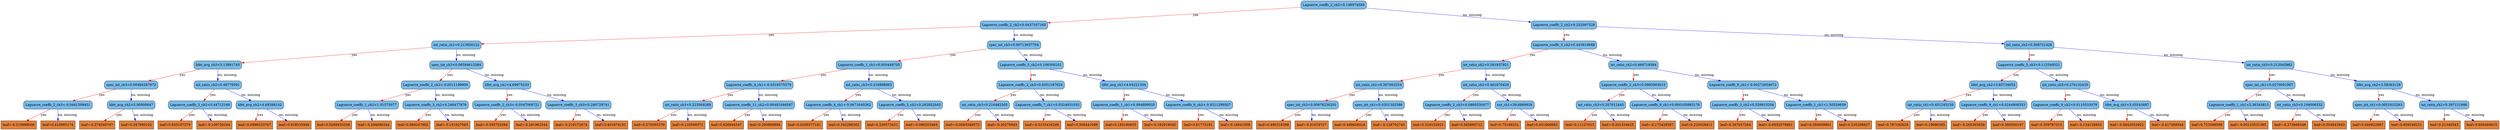 digraph {
	graph [bb="0,0,8662,567",
		rankdir=TB
	];
	node [label="\N"];
	0	[fillcolor="#78bceb",
		height=0.5,
		label="Laguerre_coeffs_2_ch2<0.148974583",
		pos="4745.1,549",
		shape=box,
		style="filled, rounded",
		width=3.1076];
	1	[fillcolor="#78bceb",
		height=0.5,
		label="Laguerre_coeffs_2_ch2<0.0437357165",
		pos="3326.1,460.5",
		shape=box,
		style="filled, rounded",
		width=3.2014];
	0 -> 1	[color="#FF0000",
		label=yes,
		lp="4172.1,504.75",
		pos="e,3441.7,468.55 4632.9,541.16 4372.2,525.27 3727.2,485.95 3452.9,469.23"];
	2	[fillcolor="#78bceb",
		height=0.5,
		label="Laguerre_coeffs_2_ch2<0.232097328",
		pos="5474.1,460.5",
		shape=box,
		style="filled, rounded",
		width=3.1076];
	0 -> 2	[color="#0000FF",
		label="no, missing",
		lp="5207,504.75",
		pos="e,5362,474.81 4857.4,534.67 4990.9,518.84 5212.9,492.5 5351,476.11"];
	3	[fillcolor="#78bceb",
		height=0.5,
		label="int_ratio_ch1<0.213926122",
		pos="1613.1,372",
		shape=box,
		style="filled, rounded",
		width=2.3264];
	1 -> 3	[color="#FF0000",
		label=yes,
		lp="2632.1,416.25",
		pos="e,1697.1,377.24 3210.4,453.66 2891.1,437.53 2002,392.64 1708.5,377.82"];
	4	[fillcolor="#78bceb",
		height=0.5,
		label="spec_int_ch3<0.00713637704",
		pos="3326.1,372",
		shape=box,
		style="filled, rounded",
		width=2.5035];
	1 -> 4	[color="#0000FF",
		label="no, missing",
		lp="3358,416.25",
		pos="e,3326.1,390.35 3326.1,442.41 3326.1,430.76 3326.1,415.05 3326.1,401.52"];
	5	[fillcolor="#78bceb",
		height=0.5,
		label="Laguerre_coeffs_3_ch2<0.443919688",
		pos="5474.1,372",
		shape=box,
		style="filled, rounded",
		width=3.1076];
	2 -> 5	[color="#FF0000",
		label=yes,
		lp="5483.1,416.25",
		pos="e,5474.1,390.35 5474.1,442.41 5474.1,430.76 5474.1,415.05 5474.1,401.52"];
	6	[fillcolor="#78bceb",
		height=0.5,
		label="int_ratio_ch2<0.368721426",
		pos="6973.1,372",
		shape=box,
		style="filled, rounded",
		width=2.3264];
	2 -> 6	[color="#0000FF",
		label="no, missing",
		lp="6390,416.25",
		pos="e,6889,377.86 5586.5,453.02 5870.4,436.63 6612.6,393.8 6877.5,378.52"];
	7	[fillcolor="#78bceb",
		height=0.5,
		label="lifet_avg_ch3<5.13891745",
		pos="796.12,283.5",
		shape=box,
		style="filled, rounded",
		width=2.2639];
	3 -> 7	[color="#FF0000",
		label=yes,
		lp="1287.1,327.75",
		pos="e,877.99,293.17 1529.2,362.11 1375.4,345.83 1049.6,311.33 889.24,294.36"];
	8	[fillcolor="#78bceb",
		height=0.5,
		label="spec_int_ch3<0.00594612584",
		pos="1613.1,283.5",
		shape=box,
		style="filled, rounded",
		width=2.5035];
	3 -> 8	[color="#0000FF",
		label="no, missing",
		lp="1645,327.75",
		pos="e,1613.1,301.85 1613.1,353.91 1613.1,342.26 1613.1,326.55 1613.1,313.02"];
	9	[fillcolor="#78bceb",
		height=0.5,
		label="Laguerre_coeffs_1_ch1<0.950449705",
		pos="3013.1,283.5",
		shape=box,
		style="filled, rounded",
		width=3.1076];
	4 -> 9	[color="#FF0000",
		label=yes,
		lp="3207.1,327.75",
		pos="e,3076.3,301.95 3263.2,353.6 3212.3,339.55 3140.6,319.74 3087.1,304.93"];
	10	[fillcolor="#78bceb",
		height=0.5,
		label="Laguerre_coeffs_5_ch2<0.106300101",
		pos="3525.1,283.5",
		shape=box,
		style="filled, rounded",
		width=3.1076];
	4 -> 10	[color="#0000FF",
		label="no, missing",
		lp="3476,327.75",
		pos="e,3485.1,301.91 3365.9,353.7 3397.3,340.08 3441.2,320.99 3474.9,306.32"];
	15	[fillcolor="#78bceb",
		height=0.5,
		label="spec_int_ch3<0.00484287972",
		pos="437.12,195",
		shape=box,
		style="filled, rounded",
		width=2.5035];
	7 -> 15	[color="#FF0000",
		label=yes,
		lp="658.12,239.25",
		pos="e,509.53,213.45 723.91,265.1 665.09,250.93 582,230.91 520.39,216.06"];
	16	[fillcolor="#78bceb",
		height=0.5,
		label="int_ratio_ch2<0.49779591",
		pos="796.12,195",
		shape=box,
		style="filled, rounded",
		width=2.2326];
	7 -> 16	[color="#0000FF",
		label="no, missing",
		lp="828,239.25",
		pos="e,796.12,213.35 796.12,265.41 796.12,253.76 796.12,238.05 796.12,224.52"];
	17	[fillcolor="#78bceb",
		height=0.5,
		label="Laguerre_coeffs_2_ch2<-0.0511199906",
		pos="1505.1,195",
		shape=box,
		style="filled, rounded",
		width=3.2639];
	8 -> 17	[color="#FF0000",
		label=yes,
		lp="1578.1,239.25",
		pos="e,1526.7,213.27 1591.5,265.2 1575.5,252.36 1553.4,234.66 1535.6,220.38"];
	18	[fillcolor="#78bceb",
		height=0.5,
		label="lifet_avg_ch1<4.69975233",
		pos="1752.1,195",
		shape=box,
		style="filled, rounded",
		width=2.2639];
	8 -> 18	[color="#0000FF",
		label="no, missing",
		lp="1727,239.25",
		pos="e,1724.4,213.27 1640.9,265.2 1662.1,252 1691.6,233.68 1714.8,219.21"];
	31	[fillcolor="#78bceb",
		height=0.5,
		label="Laguerre_coeffs_2_ch3<-0.0441599451",
		pos="196.12,106.5",
		shape=box,
		style="filled, rounded",
		width=3.2639];
	15 -> 31	[color="#FF0000",
		label=yes,
		lp="348.12,150.75",
		pos="e,244.53,124.87 388.64,176.6 350.16,162.79 296.2,143.42 255.19,128.7"];
	32	[fillcolor="#78bceb",
		height=0.5,
		label="lifet_avg_ch2<5.06909847",
		pos="437.12,106.5",
		shape=box,
		style="filled, rounded",
		width=2.2639];
	15 -> 32	[color="#0000FF",
		label="no, missing",
		lp="469,150.75",
		pos="e,437.12,124.85 437.12,176.91 437.12,165.26 437.12,149.55 437.12,136.02"];
	33	[fillcolor="#78bceb",
		height=0.5,
		label="Laguerre_coeffs_3_ch2<0.44712168",
		pos="703.12,106.5",
		shape=box,
		style="filled, rounded",
		width=3.0139];
	16 -> 33	[color="#FF0000",
		label=yes,
		lp="767.12,150.75",
		pos="e,721.78,124.85 777.75,176.91 764.08,164.2 745.22,146.66 729.88,132.39"];
	34	[fillcolor="#78bceb",
		height=0.5,
		label="lifet_avg_ch2<4.68398142",
		pos="911.12,106.5",
		shape=box,
		style="filled, rounded",
		width=2.2639];
	16 -> 34	[color="#0000FF",
		label="no, missing",
		lp="896,150.75",
		pos="e,888.17,124.77 819.12,176.7 836.28,163.8 859.94,146 878.97,131.68"];
	63	[fillcolor="#e48038",
		height=0.5,
		label="leaf=-0.310898006",
		pos="60.125,18",
		shape=box,
		style=filled,
		width=1.6701];
	31 -> 63	[color="#FF0000",
		label=yes,
		lp="150.12,62.25",
		pos="e,87.273,36.267 168.93,88.203 148.27,75.062 119.63,56.846 96.92,42.403"];
	64	[fillcolor="#e48038",
		height=0.5,
		label="leaf=0.410965174",
		pos="196.12,18",
		shape=box,
		style=filled,
		width=1.6076];
	31 -> 64	[color="#0000FF",
		label="no, missing",
		lp="228,62.25",
		pos="e,196.12,36.35 196.12,88.41 196.12,76.758 196.12,61.047 196.12,47.519"];
	65	[fillcolor="#e48038",
		height=0.5,
		label="leaf=-0.374549747",
		pos="332.12,18",
		shape=box,
		style=filled,
		width=1.6701];
	32 -> 65	[color="#FF0000",
		label=yes,
		lp="403.12,62.25",
		pos="e,353.08,36.267 416.13,88.203 400.53,75.356 379.05,57.661 361.72,43.38"];
	66	[fillcolor="#e48038",
		height=0.5,
		label="leaf=0.347995102",
		pos="468.12,18",
		shape=box,
		style=filled,
		width=1.6076];
	32 -> 66	[color="#0000FF",
		label="no, missing",
		lp="488,62.25",
		pos="e,461.91,36.35 443.25,88.41 447.47,76.64 453.17,60.729 458.05,47.11"];
	67	[fillcolor="#e48038",
		height=0.5,
		label="leaf=0.635107279",
		pos="602.12,18",
		shape=box,
		style=filled,
		width=1.6076];
	33 -> 67	[color="#FF0000",
		label=yes,
		lp="671.12,62.25",
		pos="e,622.38,36.35 683.17,88.41 668.19,75.581 647.47,57.831 630.72,43.493"];
	68	[fillcolor="#e48038",
		height=0.5,
		label="leaf=-0.106720164",
		pos="738.12,18",
		shape=box,
		style=filled,
		width=1.6701];
	33 -> 68	[color="#0000FF",
		label="no, missing",
		lp="756,62.25",
		pos="e,731.1,36.35 710.04,88.41 714.85,76.522 721.37,60.41 726.92,46.702"];
	69	[fillcolor="#e48038",
		height=0.5,
		label="leaf=0.0998333767",
		pos="877.12,18",
		shape=box,
		style=filled,
		width=1.7014];
	34 -> 69	[color="#FF0000",
		label=yes,
		lp="907.12,62.25",
		pos="e,883.94,36.35 904.41,88.41 899.73,76.522 893.4,60.41 888.01,46.702"];
	70	[fillcolor="#e48038",
		height=0.5,
		label="leaf=0.918535948",
		pos="1014.1,18",
		shape=box,
		style=filled,
		width=1.6076];
	34 -> 70	[color="#0000FF",
		label="no, missing",
		lp="1004,62.25",
		pos="e,993.47,36.35 931.47,88.41 946.75,75.581 967.89,57.831 984.96,43.493"];
	35	[fillcolor="#78bceb",
		height=0.5,
		label="Laguerre_coeffs_1_ch2<1.01575077",
		pos="1267.1,106.5",
		shape=box,
		style="filled, rounded",
		width=3.0139];
	17 -> 35	[color="#FF0000",
		label=yes,
		lp="1417.1,150.75",
		pos="e,1314.9,124.87 1457.2,176.6 1419.3,162.82 1366.2,143.5 1325.7,128.79"];
	36	[fillcolor="#78bceb",
		height=0.5,
		label="Laguerre_coeffs_3_ch2<0.248477876",
		pos="1505.1,106.5",
		shape=box,
		style="filled, rounded",
		width=3.1076];
	17 -> 36	[color="#0000FF",
		label="no, missing",
		lp="1537,150.75",
		pos="e,1505.1,124.85 1505.1,176.91 1505.1,165.26 1505.1,149.55 1505.1,136.02"];
	37	[fillcolor="#78bceb",
		height=0.5,
		label="Laguerre_coeffs_2_ch3<-0.0547069721",
		pos="1752.1,106.5",
		shape=box,
		style="filled, rounded",
		width=3.2639];
	18 -> 37	[color="#FF0000",
		label=yes,
		lp="1761.1,150.75",
		pos="e,1752.1,124.85 1752.1,176.91 1752.1,165.26 1752.1,149.55 1752.1,136.02"];
	38	[fillcolor="#78bceb",
		height=0.5,
		label="Laguerre_coeffs_3_ch3<0.280729741",
		pos="1999.1,106.5",
		shape=box,
		style="filled, rounded",
		width=3.1076];
	18 -> 38	[color="#0000FF",
		label="no, missing",
		lp="1930,150.75",
		pos="e,1949.5,124.87 1801.8,176.6 1841.3,162.76 1896.8,143.34 1938.9,128.61"];
	71	[fillcolor="#e48038",
		height=0.5,
		label="leaf=0.0289433338",
		pos="1151.1,18",
		shape=box,
		style=filled,
		width=1.7014];
	35 -> 71	[color="#FF0000",
		label=yes,
		lp="1229.1,62.25",
		pos="e,1174.3,36.267 1243.9,88.203 1226.5,75.238 1202.5,57.336 1183.3,42.988"];
	72	[fillcolor="#e48038",
		height=0.5,
		label="leaf=-0.294890344",
		pos="1290.1,18",
		shape=box,
		style=filled,
		width=1.6701];
	35 -> 72	[color="#0000FF",
		label="no, missing",
		lp="1313,62.25",
		pos="e,1285.5,36.35 1271.7,88.41 1274.8,76.64 1279,60.729 1282.7,47.11"];
	73	[fillcolor="#e48038",
		height=0.5,
		label="leaf=0.084247902",
		pos="1426.1,18",
		shape=box,
		style=filled,
		width=1.6076];
	36 -> 73	[color="#FF0000",
		label=yes,
		lp="1482.1,62.25",
		pos="e,1442,36.35 1489.5,88.41 1478.1,75.934 1462.5,58.805 1449.6,44.685"];
	74	[fillcolor="#e48038",
		height=0.5,
		label="leaf=-0.151027083",
		pos="1562.1,18",
		shape=box,
		style=filled,
		width=1.6701];
	36 -> 74	[color="#0000FF",
		label="no, missing",
		lp="1571,62.25",
		pos="e,1550.7,36.35 1516.4,88.41 1524.4,76.287 1535.3,59.77 1544.4,45.89"];
	75	[fillcolor="#e48038",
		height=0.5,
		label="leaf=-0.395753294",
		pos="1700.1,18",
		shape=box,
		style=filled,
		width=1.6701];
	37 -> 75	[color="#FF0000",
		label=yes,
		lp="1740.1,62.25",
		pos="e,1710.6,36.35 1741.9,88.41 1734.6,76.287 1724.6,59.77 1716.3,45.89"];
	76	[fillcolor="#e48038",
		height=0.5,
		label="leaf=-0.281962544",
		pos="1838.1,18",
		shape=box,
		style=filled,
		width=1.6701];
	37 -> 76	[color="#0000FF",
		label="no, missing",
		lp="1835,62.25",
		pos="e,1820.9,36.35 1769.1,88.41 1781.6,75.816 1798.9,58.481 1813,44.286"];
	77	[fillcolor="#e48038",
		height=0.5,
		label="leaf=-0.210172474",
		pos="1976.1,18",
		shape=box,
		style=filled,
		width=1.6701];
	38 -> 77	[color="#FF0000",
		label=yes,
		lp="1999.1,62.25",
		pos="e,1980.7,36.35 1994.6,88.41 1991.5,76.64 1987.2,60.729 1983.6,47.11"];
	78	[fillcolor="#e48038",
		height=0.5,
		label="leaf=0.401674151",
		pos="2112.1,18",
		shape=box,
		style=filled,
		width=1.6076];
	38 -> 78	[color="#0000FF",
		label="no, missing",
		lp="2098,62.25",
		pos="e,2089.6,36.267 2021.7,88.203 2038.6,75.297 2061.8,57.498 2080.5,43.183"];
	19	[fillcolor="#78bceb",
		height=0.5,
		label="Laguerre_coeffs_4_ch1<-0.0316575579",
		pos="2626.1,195",
		shape=box,
		style="filled, rounded",
		width=3.2639];
	9 -> 19	[color="#FF0000",
		label=yes,
		lp="2864.1,239.25",
		pos="e,2704.2,213.45 2935.3,265.1 2871.6,250.87 2781.6,230.74 2715.1,215.88"];
	20	[fillcolor="#78bceb",
		height=0.5,
		label="int_ratio_ch3<0.216898963",
		pos="3013.1,195",
		shape=box,
		style="filled, rounded",
		width=2.3264];
	9 -> 20	[color="#0000FF",
		label="no, missing",
		lp="3045,239.25",
		pos="e,3013.1,213.35 3013.1,265.41 3013.1,253.76 3013.1,238.05 3013.1,224.52"];
	21	[fillcolor="#78bceb",
		height=0.5,
		label="Laguerre_coeffs_2_ch3<0.0351187624",
		pos="3525.1,195",
		shape=box,
		style="filled, rounded",
		width=3.2014];
	10 -> 21	[color="#FF0000",
		label=yes,
		lp="3534.1,239.25",
		pos="e,3525.1,213.35 3525.1,265.41 3525.1,253.76 3525.1,238.05 3525.1,224.52"];
	22	[fillcolor="#78bceb",
		height=0.5,
		label="lifet_avg_ch1<4.64221334",
		pos="3894.1,195",
		shape=box,
		style="filled, rounded",
		width=2.2639];
	10 -> 22	[color="#0000FF",
		label="no, missing",
		lp="3775,239.25",
		pos="e,3819.7,213.45 3599.4,265.1 3659.8,250.93 3745.2,230.91 3808.5,216.06"];
	39	[fillcolor="#78bceb",
		height=0.5,
		label="int_ratio_ch3<0.223569289",
		pos="2380.1,106.5",
		shape=box,
		style="filled, rounded",
		width=2.3264];
	19 -> 39	[color="#FF0000",
		label=yes,
		lp="2535.1,150.75",
		pos="e,2429.5,124.87 2576.6,176.6 2537.3,162.76 2482,143.34 2440.1,128.61"];
	40	[fillcolor="#78bceb",
		height=0.5,
		label="Laguerre_coeffs_11_ch2<0.00481046597",
		pos="2626.1,106.5",
		shape=box,
		style="filled, rounded",
		width=3.3889];
	19 -> 40	[color="#0000FF",
		label="no, missing",
		lp="2658,150.75",
		pos="e,2626.1,124.85 2626.1,176.91 2626.1,165.26 2626.1,149.55 2626.1,136.02"];
	41	[fillcolor="#78bceb",
		height=0.5,
		label="Laguerre_coeffs_4_ch1<-0.0671640262",
		pos="2914.1,106.5",
		shape=box,
		style="filled, rounded",
		width=3.2639];
	20 -> 41	[color="#FF0000",
		label=yes,
		lp="2982.1,150.75",
		pos="e,2934,124.85 2993.6,176.91 2979,164.2 2958.9,146.66 2942.6,132.39"];
	42	[fillcolor="#78bceb",
		height=0.5,
		label="Laguerre_coeffs_3_ch2<0.262852043",
		pos="3161.1,106.5",
		shape=box,
		style="filled, rounded",
		width=3.1076];
	20 -> 42	[color="#0000FF",
		label="no, missing",
		lp="3133,150.75",
		pos="e,3131.3,124.91 3042.7,176.7 3065.3,163.49 3096.7,145.14 3121.5,130.66"];
	79	[fillcolor="#e48038",
		height=0.5,
		label="leaf=0.575595379",
		pos="2246.1,18",
		shape=box,
		style=filled,
		width=1.6076];
	39 -> 79	[color="#FF0000",
		label=yes,
		lp="2335.1,62.25",
		pos="e,2272.9,36.267 2353.3,88.203 2333,75.062 2304.8,56.846 2282.4,42.403"];
	80	[fillcolor="#e48038",
		height=0.5,
		label="leaf=0.120569371",
		pos="2380.1,18",
		shape=box,
		style=filled,
		width=1.6076];
	39 -> 80	[color="#0000FF",
		label="no, missing",
		lp="2412,62.25",
		pos="e,2380.1,36.35 2380.1,88.41 2380.1,76.758 2380.1,61.047 2380.1,47.519"];
	81	[fillcolor="#e48038",
		height=0.5,
		label="leaf=0.626844347",
		pos="2514.1,18",
		shape=box,
		style=filled,
		width=1.6076];
	40 -> 81	[color="#FF0000",
		label=yes,
		lp="2590.1,62.25",
		pos="e,2536.5,36.267 2603.7,88.203 2587,75.297 2564,57.498 2545.4,43.183"];
	82	[fillcolor="#e48038",
		height=0.5,
		label="leaf=0.293899894",
		pos="2648.1,18",
		shape=box,
		style=filled,
		width=1.6076];
	40 -> 82	[color="#0000FF",
		label="no, missing",
		lp="2671,62.25",
		pos="e,2643.7,36.35 2630.5,88.41 2633.5,76.64 2637.5,60.729 2641,47.11"];
	83	[fillcolor="#e48038",
		height=0.5,
		label="leaf=0.0200377181",
		pos="2785.1,18",
		shape=box,
		style=filled,
		width=1.7014];
	41 -> 83	[color="#FF0000",
		label=yes,
		lp="2871.1,62.25",
		pos="e,2810.9,36.267 2888.3,88.203 2868.8,75.12 2841.8,57.01 2820.3,42.597"];
	84	[fillcolor="#e48038",
		height=0.5,
		label="leaf=0.342296302",
		pos="2922.1,18",
		shape=box,
		style=filled,
		width=1.6076];
	41 -> 84	[color="#0000FF",
		label="no, missing",
		lp="2951,62.25",
		pos="e,2920.5,36.35 2915.7,88.41 2916.8,76.758 2918.2,61.047 2919.5,47.519"];
	85	[fillcolor="#e48038",
		height=0.5,
		label="leaf=0.230573431",
		pos="3056.1,18",
		shape=box,
		style=filled,
		width=1.6076];
	42 -> 85	[color="#FF0000",
		label=yes,
		lp="3127.1,62.25",
		pos="e,3077.1,36.267 3140.1,88.203 3124.5,75.356 3103.1,57.661 3085.7,43.38"];
	86	[fillcolor="#e48038",
		height=0.5,
		label="leaf=-0.090203464",
		pos="3192.1,18",
		shape=box,
		style=filled,
		width=1.6701];
	42 -> 86	[color="#0000FF",
		label="no, missing",
		lp="3212,62.25",
		pos="e,3185.9,36.35 3167.2,88.41 3171.5,76.64 3177.2,60.729 3182.1,47.11"];
	43	[fillcolor="#78bceb",
		height=0.5,
		label="int_ratio_ch3<0.216482505",
		pos="3412.1,106.5",
		shape=box,
		style="filled, rounded",
		width=2.3264];
	21 -> 43	[color="#FF0000",
		label=yes,
		lp="3488.1,150.75",
		pos="e,3434.7,124.77 3502.5,176.7 3485.7,163.8 3462.4,146 3443.7,131.68"];
	44	[fillcolor="#78bceb",
		height=0.5,
		label="Laguerre_coeffs_7_ch1<0.0324931033",
		pos="3629.1,106.5",
		shape=box,
		style="filled, rounded",
		width=3.2014];
	21 -> 44	[color="#0000FF",
		label="no, missing",
		lp="3619,150.75",
		pos="e,3608.3,124.85 3545.7,176.91 3561.1,164.08 3582.4,146.33 3599.7,131.99"];
	45	[fillcolor="#78bceb",
		height=0.5,
		label="Laguerre_coeffs_1_ch1<0.994899035",
		pos="3894.1,106.5",
		shape=box,
		style="filled, rounded",
		width=3.1076];
	22 -> 45	[color="#FF0000",
		label=yes,
		lp="3903.1,150.75",
		pos="e,3894.1,124.85 3894.1,176.91 3894.1,165.26 3894.1,149.55 3894.1,136.02"];
	46	[fillcolor="#78bceb",
		height=0.5,
		label="Laguerre_coeffs_6_ch2<-0.0311299507",
		pos="4152.1,106.5",
		shape=box,
		style="filled, rounded",
		width=3.2639];
	22 -> 46	[color="#0000FF",
		label="no, missing",
		lp="4079,150.75",
		pos="e,4100.3,124.87 3946,176.6 3987.4,162.73 4045.5,143.25 4089.5,128.51"];
	87	[fillcolor="#e48038",
		height=0.5,
		label="leaf=-0.0693348572",
		pos="3334.1,18",
		shape=box,
		style=filled,
		width=1.7639];
	43 -> 87	[color="#FF0000",
		label=yes,
		lp="3389.1,62.25",
		pos="e,3349.8,36.35 3396.7,88.41 3385.5,75.934 3370,58.805 3357.3,44.685"];
	88	[fillcolor="#e48038",
		height=0.5,
		label="leaf=-0.30270943",
		pos="3472.1,18",
		shape=box,
		style=filled,
		width=1.5764];
	43 -> 88	[color="#0000FF",
		label="no, missing",
		lp="3480,62.25",
		pos="e,3460.1,36.35 3424,88.41 3432.5,76.169 3444.1,59.449 3453.8,45.487"];
	89	[fillcolor="#e48038",
		height=0.5,
		label="leaf=-0.0153416246",
		pos="3610.1,18",
		shape=box,
		style=filled,
		width=1.7639];
	44 -> 89	[color="#FF0000",
		label=yes,
		lp="3631.1,62.25",
		pos="e,3613.9,36.35 3625.4,88.41 3622.8,76.758 3619.4,61.047 3616.4,47.519"];
	90	[fillcolor="#e48038",
		height=0.5,
		label="leaf=0.306441098",
		pos="3749.1,18",
		shape=box,
		style=filled,
		width=1.6076];
	44 -> 90	[color="#0000FF",
		label="no, missing",
		lp="3732,62.25",
		pos="e,3725.2,36.267 3653.1,88.203 3671.1,75.238 3695.9,57.336 3715.8,42.988"];
	91	[fillcolor="#e48038",
		height=0.5,
		label="leaf=0.195180655",
		pos="3883.1,18",
		shape=box,
		style=filled,
		width=1.6076];
	45 -> 91	[color="#FF0000",
		label=yes,
		lp="3899.1,62.25",
		pos="e,3885.3,36.35 3892,88.41 3890.5,76.758 3888.5,61.047 3886.8,47.519"];
	92	[fillcolor="#e48038",
		height=0.5,
		label="leaf=-0.182916045",
		pos="4019.1,18",
		shape=box,
		style=filled,
		width=1.6701];
	45 -> 92	[color="#0000FF",
		label="no, missing",
		lp="4000,62.25",
		pos="e,3994.2,36.267 3919.1,88.203 3937.9,75.179 3964,57.173 3984.7,42.792"];
	93	[fillcolor="#e48038",
		height=0.5,
		label="leaf=0.61773181",
		pos="4152.1,18",
		shape=box,
		style=filled,
		width=1.5139];
	46 -> 93	[color="#FF0000",
		label=yes,
		lp="4161.1,62.25",
		pos="e,4152.1,36.35 4152.1,88.41 4152.1,76.758 4152.1,61.047 4152.1,47.519"];
	94	[fillcolor="#e48038",
		height=0.5,
		label="leaf=-0.16641058",
		pos="4281.1,18",
		shape=box,
		style=filled,
		width=1.5764];
	46 -> 94	[color="#0000FF",
		label="no, missing",
		lp="4261,62.25",
		pos="e,4255.4,36.267 4177.9,88.203 4197.4,75.12 4224.4,57.01 4245.9,42.597"];
	11	[fillcolor="#78bceb",
		height=0.5,
		label="int_ratio_ch2<0.381937921",
		pos="5151.1,283.5",
		shape=box,
		style="filled, rounded",
		width=2.3264];
	5 -> 11	[color="#FF0000",
		label=yes,
		lp="5351.1,327.75",
		pos="e,5216.3,301.95 5409.1,353.6 5356.6,339.52 5282.4,319.66 5227.1,304.84"];
	12	[fillcolor="#78bceb",
		height=0.5,
		label="int_ratio_ch2<0.466718584",
		pos="5782.1,283.5",
		shape=box,
		style="filled, rounded",
		width=2.3264];
	5 -> 12	[color="#0000FF",
		label="no, missing",
		lp="5688,327.75",
		pos="e,5720,301.95 5536.1,353.6 5586,339.57 5656.4,319.82 5709,305.03"];
	13	[fillcolor="#78bceb",
		height=0.5,
		label="Laguerre_coeffs_5_ch3<0.112549521",
		pos="6973.1,283.5",
		shape=box,
		style="filled, rounded",
		width=3.1076];
	6 -> 13	[color="#FF0000",
		label=yes,
		lp="6982.1,327.75",
		pos="e,6973.1,301.85 6973.1,353.91 6973.1,342.26 6973.1,326.55 6973.1,313.02"];
	14	[fillcolor="#78bceb",
		height=0.5,
		label="int_ratio_ch3<0.212045982",
		pos="7816.1,283.5",
		shape=box,
		style="filled, rounded",
		width=2.3264];
	6 -> 14	[color="#0000FF",
		label="no, missing",
		lp="7503,327.75",
		pos="e,7731.9,293.14 7057,362.39 7214.8,346.2 7554.6,311.33 7720.8,294.29"];
	23	[fillcolor="#78bceb",
		height=0.5,
		label="int_ratio_ch1<0.367063254",
		pos="4779.1,195",
		shape=box,
		style="filled, rounded",
		width=2.3264];
	11 -> 23	[color="#FF0000",
		label=yes,
		lp="5008.1,239.25",
		pos="e,4854.2,213.45 5076.3,265.1 5015.2,250.9 4928.9,230.82 4865,215.97"];
	24	[fillcolor="#78bceb",
		height=0.5,
		label="int_ratio_ch2<0.461670429",
		pos="5151.1,195",
		shape=box,
		style="filled, rounded",
		width=2.3264];
	11 -> 24	[color="#0000FF",
		label="no, missing",
		lp="5183,239.25",
		pos="e,5151.1,213.35 5151.1,265.41 5151.1,253.76 5151.1,238.05 5151.1,224.52"];
	25	[fillcolor="#78bceb",
		height=0.5,
		label="Laguerre_coeffs_2_ch3<0.0995903015",
		pos="5782.1,195",
		shape=box,
		style="filled, rounded",
		width=3.2014];
	12 -> 25	[color="#FF0000",
		label=yes,
		lp="5791.1,239.25",
		pos="e,5782.1,213.35 5782.1,265.41 5782.1,253.76 5782.1,238.05 5782.1,224.52"];
	26	[fillcolor="#78bceb",
		height=0.5,
		label="Laguerre_coeffs_8_ch1<-0.00272654672",
		pos="6050.1,195",
		shape=box,
		style="filled, rounded",
		width=3.3576];
	12 -> 26	[color="#0000FF",
		label="no, missing",
		lp="5973,239.25",
		pos="e,5996.3,213.37 5836,265.1 5879.2,251.17 5939.9,231.59 5985.6,216.82"];
	47	[fillcolor="#78bceb",
		height=0.5,
		label="spec_int_ch3<0.00676230201",
		pos="4547.1,106.5",
		shape=box,
		style="filled, rounded",
		width=2.5035];
	23 -> 47	[color="#FF0000",
		label=yes,
		lp="4693.1,150.75",
		pos="e,4593.7,124.87 4732.5,176.6 4695.6,162.85 4643.9,143.58 4604.5,128.89"];
	48	[fillcolor="#78bceb",
		height=0.5,
		label="spec_int_ch1<0.0351302586",
		pos="4779.1,106.5",
		shape=box,
		style="filled, rounded",
		width=2.4097];
	23 -> 48	[color="#0000FF",
		label="no, missing",
		lp="4811,150.75",
		pos="e,4779.1,124.85 4779.1,176.91 4779.1,165.26 4779.1,149.55 4779.1,136.02"];
	49	[fillcolor="#78bceb",
		height=0.5,
		label="Laguerre_coeffs_2_ch3<0.0880530477",
		pos="5052.1,106.5",
		shape=box,
		style="filled, rounded",
		width=3.2014];
	24 -> 49	[color="#FF0000",
		label=yes,
		lp="5120.1,150.75",
		pos="e,5072,124.85 5131.6,176.91 5117,164.2 5096.9,146.66 5080.6,132.39"];
	50	[fillcolor="#78bceb",
		height=0.5,
		label="snr_ch1<39.6869926",
		pos="5251.1,106.5",
		shape=box,
		style="filled, rounded",
		width=1.8264];
	24 -> 50	[color="#0000FF",
		label="no, missing",
		lp="5242,150.75",
		pos="e,5231.1,124.85 5170.9,176.91 5185.7,164.08 5206.2,146.33 5222.8,131.99"];
	95	[fillcolor="#e48038",
		height=0.5,
		label="leaf=0.490318388",
		pos="4414.1,18",
		shape=box,
		style=filled,
		width=1.6076];
	47 -> 95	[color="#FF0000",
		label=yes,
		lp="4502.1,62.25",
		pos="e,4440.7,36.267 4520.5,88.203 4500.3,75.062 4472.3,56.846 4450.1,42.403"];
	96	[fillcolor="#e48038",
		height=0.5,
		label="leaf=-0.41619727",
		pos="4547.1,18",
		shape=box,
		style=filled,
		width=1.5764];
	47 -> 96	[color="#0000FF",
		label="no, missing",
		lp="4579,62.25",
		pos="e,4547.1,36.35 4547.1,88.41 4547.1,76.758 4547.1,61.047 4547.1,47.519"];
	97	[fillcolor="#e48038",
		height=0.5,
		label="leaf=0.489629418",
		pos="4680.1,18",
		shape=box,
		style=filled,
		width=1.6076];
	48 -> 97	[color="#FF0000",
		label=yes,
		lp="4748.1,62.25",
		pos="e,4700,36.35 4759.6,88.41 4745,75.698 4724.9,58.157 4708.6,43.889"];
	98	[fillcolor="#e48038",
		height=0.5,
		label="leaf=-0.128702745",
		pos="4816.1,18",
		shape=box,
		style=filled,
		width=1.6701];
	48 -> 98	[color="#0000FF",
		label="no, missing",
		lp="4833,62.25",
		pos="e,4808.7,36.35 4786.4,88.41 4791.5,76.522 4798.4,60.41 4804.3,46.702"];
	99	[fillcolor="#e48038",
		height=0.5,
		label="leaf=0.319152921",
		pos="4952.1,18",
		shape=box,
		style=filled,
		width=1.6076];
	49 -> 99	[color="#FF0000",
		label=yes,
		lp="5020.1,62.25",
		pos="e,4972.2,36.35 5032.4,88.41 5017.5,75.581 4997,57.831 4980.4,43.493"];
	100	[fillcolor="#e48038",
		height=0.5,
		label="leaf=0.565965712",
		pos="5086.1,18",
		shape=box,
		style=filled,
		width=1.6076];
	49 -> 100	[color="#0000FF",
		label="no, missing",
		lp="5105,62.25",
		pos="e,5079.3,36.35 5058.8,88.41 5063.5,76.522 5069.8,60.41 5075.2,46.702"];
	101	[fillcolor="#e48038",
		height=0.5,
		label="leaf=0.75198251",
		pos="5216.1,18",
		shape=box,
		style=filled,
		width=1.5139];
	50 -> 101	[color="#FF0000",
		label=yes,
		lp="5246.1,62.25",
		pos="e,5223.1,36.35 5244.2,88.41 5239.4,76.522 5232.9,60.41 5227.3,46.702"];
	102	[fillcolor="#e48038",
		height=0.5,
		label="leaf=0.451666683",
		pos="5346.1,18",
		shape=box,
		style=filled,
		width=1.6076];
	50 -> 102	[color="#0000FF",
		label="no, missing",
		lp="5340,62.25",
		pos="e,5327.1,36.35 5269.9,88.41 5283.9,75.698 5303.1,58.157 5318.8,43.889"];
	51	[fillcolor="#78bceb",
		height=0.5,
		label="int_ratio_ch3<0.207012445",
		pos="5574.1,106.5",
		shape=box,
		style="filled, rounded",
		width=2.3264];
	25 -> 51	[color="#FF0000",
		label=yes,
		lp="5706.1,150.75",
		pos="e,5616,124.91 5740.5,176.7 5707.8,163.08 5661.9,143.99 5626.6,129.32"];
	52	[fillcolor="#78bceb",
		height=0.5,
		label="Laguerre_coeffs_9_ch1<0.000105865176",
		pos="5798.1,106.5",
		shape=box,
		style="filled, rounded",
		width=3.3889];
	25 -> 52	[color="#0000FF",
		label="no, missing",
		lp="5824,150.75",
		pos="e,5794.9,124.85 5785.3,176.91 5787.4,165.26 5790.3,149.55 5792.8,136.02"];
	53	[fillcolor="#78bceb",
		height=0.5,
		label="Laguerre_coeffs_3_ch2<0.539915204",
		pos="6050.1,106.5",
		shape=box,
		style="filled, rounded",
		width=3.1076];
	26 -> 53	[color="#FF0000",
		label=yes,
		lp="6059.1,150.75",
		pos="e,6050.1,124.85 6050.1,176.91 6050.1,165.26 6050.1,149.55 6050.1,136.02"];
	54	[fillcolor="#78bceb",
		height=0.5,
		label="Laguerre_coeffs_1_ch1<1.50529659",
		pos="6295.1,106.5",
		shape=box,
		style="filled, rounded",
		width=3.0139];
	26 -> 54	[color="#0000FF",
		label="no, missing",
		lp="6227,150.75",
		pos="e,6245.9,124.87 6099.4,176.6 6138.5,162.79 6193.4,143.42 6235.1,128.7"];
	103	[fillcolor="#e48038",
		height=0.5,
		label="leaf=0.11127013",
		pos="5476.1,18",
		shape=box,
		style=filled,
		width=1.5139];
	51 -> 103	[color="#FF0000",
		label=yes,
		lp="5543.1,62.25",
		pos="e,5495.8,36.35 5554.8,88.41 5540.4,75.698 5520.5,58.157 5504.3,43.889"];
	104	[fillcolor="#e48038",
		height=0.5,
		label="leaf=-0.201334625",
		pos="5609.1,18",
		shape=box,
		style=filled,
		width=1.6701];
	51 -> 104	[color="#0000FF",
		label="no, missing",
		lp="5627,62.25",
		pos="e,5602.1,36.35 5581,88.41 5585.9,76.522 5592.4,60.41 5597.9,46.702"];
	105	[fillcolor="#e48038",
		height=0.5,
		label="leaf=-0.175429597",
		pos="5747.1,18",
		shape=box,
		style=filled,
		width=1.6701];
	52 -> 105	[color="#FF0000",
		label=yes,
		lp="5787.1,62.25",
		pos="e,5757.4,36.35 5788,88.41 5780.9,76.287 5771.2,59.77 5763,45.89"];
	106	[fillcolor="#e48038",
		height=0.5,
		label="leaf=0.225028411",
		pos="5883.1,18",
		shape=box,
		style=filled,
		width=1.6076];
	52 -> 106	[color="#0000FF",
		label="no, missing",
		lp="5881,62.25",
		pos="e,5866.1,36.35 5814.9,88.41 5827.3,75.816 5844.3,58.481 5858.3,44.286"];
	107	[fillcolor="#e48038",
		height=0.5,
		label="leaf=0.367057264",
		pos="6017.1,18",
		shape=box,
		style=filled,
		width=1.6076];
	53 -> 107	[color="#FF0000",
		label=yes,
		lp="6046.1,62.25",
		pos="e,6023.7,36.35 6043.6,88.41 6039.1,76.522 6032.9,60.41 6027.7,46.702"];
	108	[fillcolor="#e48038",
		height=0.5,
		label="leaf=-0.0832579881",
		pos="6156.1,18",
		shape=box,
		style=filled,
		width=1.7639];
	53 -> 108	[color="#0000FF",
		label="no, missing",
		lp="6145,62.25",
		pos="e,6135,36.267 6071.3,88.203 6087.1,75.356 6108.7,57.661 6126.2,43.38"];
	109	[fillcolor="#e48038",
		height=0.5,
		label="leaf=0.580699801",
		pos="6295.1,18",
		shape=box,
		style=filled,
		width=1.6076];
	54 -> 109	[color="#FF0000",
		label=yes,
		lp="6304.1,62.25",
		pos="e,6295.1,36.35 6295.1,88.41 6295.1,76.758 6295.1,61.047 6295.1,47.519"];
	110	[fillcolor="#e48038",
		height=0.5,
		label="leaf=0.235298827",
		pos="6429.1,18",
		shape=box,
		style=filled,
		width=1.6076];
	54 -> 110	[color="#0000FF",
		label="no, missing",
		lp="6407,62.25",
		pos="e,6402.4,36.267 6321.9,88.203 6342.3,75.062 6370.5,56.846 6392.9,42.403"];
	27	[fillcolor="#78bceb",
		height=0.5,
		label="lifet_avg_ch2<3.85734653",
		pos="6910.1,195",
		shape=box,
		style="filled, rounded",
		width=2.2639];
	13 -> 27	[color="#FF0000",
		label=yes,
		lp="6957.1,239.25",
		pos="e,6922.8,213.35 6960.7,265.41 6951.8,253.17 6939.6,236.45 6929.4,222.49"];
	28	[fillcolor="#78bceb",
		height=0.5,
		label="int_ratio_ch3<0.276132435",
		pos="7159.1,195",
		shape=box,
		style="filled, rounded",
		width=2.3264];
	13 -> 28	[color="#0000FF",
		label="no, missing",
		lp="7115,239.25",
		pos="e,7121.7,213.41 7010.3,265.2 7039.4,251.69 7079.9,232.82 7111.4,218.2"];
	29	[fillcolor="#78bceb",
		height=0.5,
		label="spec_int_ch1<0.0270001907",
		pos="7816.1,195",
		shape=box,
		style="filled, rounded",
		width=2.4097];
	14 -> 29	[color="#FF0000",
		label=yes,
		lp="7825.1,239.25",
		pos="e,7816.1,213.35 7816.1,265.41 7816.1,253.76 7816.1,238.05 7816.1,224.52"];
	30	[fillcolor="#78bceb",
		height=0.5,
		label="lifet_avg_ch2<3.58363128",
		pos="8247.1,195",
		shape=box,
		style="filled, rounded",
		width=2.2639];
	14 -> 30	[color="#0000FF",
		label="no, missing",
		lp="8103,239.25",
		pos="e,8165.4,212.4 7900.2,265.62 7973.3,250.95 8079,229.74 8154.5,214.59"];
	55	[fillcolor="#78bceb",
		height=0.5,
		label="int_ratio_ch1<0.451245159",
		pos="6693.1,106.5",
		shape=box,
		style="filled, rounded",
		width=2.3264];
	27 -> 55	[color="#FF0000",
		label=yes,
		lp="6830.1,150.75",
		pos="e,6736.7,124.87 6866.5,176.6 6832.1,162.9 6784.1,143.75 6747.3,129.08"];
	56	[fillcolor="#78bceb",
		height=0.5,
		label="Laguerre_coeffs_9_ch1<0.0244806353",
		pos="6910.1,106.5",
		shape=box,
		style="filled, rounded",
		width=3.2014];
	27 -> 56	[color="#0000FF",
		label="no, missing",
		lp="6942,150.75",
		pos="e,6910.1,124.85 6910.1,176.91 6910.1,165.26 6910.1,149.55 6910.1,136.02"];
	57	[fillcolor="#78bceb",
		height=0.5,
		label="Laguerre_coeffs_9_ch2<0.0110533079",
		pos="7159.1,106.5",
		shape=box,
		style="filled, rounded",
		width=3.2014];
	28 -> 57	[color="#FF0000",
		label=yes,
		lp="7168.1,150.75",
		pos="e,7159.1,124.85 7159.1,176.91 7159.1,165.26 7159.1,149.55 7159.1,136.02"];
	58	[fillcolor="#78bceb",
		height=0.5,
		label="lifet_avg_ch1<3.03543687",
		pos="7374.1,106.5",
		shape=box,
		style="filled, rounded",
		width=2.2639];
	28 -> 58	[color="#0000FF",
		label="no, missing",
		lp="7318,150.75",
		pos="e,7330.9,124.87 7202.4,176.6 7236.4,162.9 7284,143.75 7320.5,129.08"];
	111	[fillcolor="#e48038",
		height=0.5,
		label="leaf=0.787182629",
		pos="6563.1,18",
		shape=box,
		style=filled,
		width=1.6076];
	55 -> 111	[color="#FF0000",
		label=yes,
		lp="6649.1,62.25",
		pos="e,6589.1,36.267 6667.1,88.203 6647.5,75.12 6620.2,57.01 6598.6,42.597"];
	112	[fillcolor="#e48038",
		height=0.5,
		label="leaf=0.19690305",
		pos="6693.1,18",
		shape=box,
		style=filled,
		width=1.5139];
	55 -> 112	[color="#0000FF",
		label="no, missing",
		lp="6725,62.25",
		pos="e,6693.1,36.35 6693.1,88.41 6693.1,76.758 6693.1,61.047 6693.1,47.519"];
	113	[fillcolor="#e48038",
		height=0.5,
		label="leaf=-0.265365839",
		pos="6826.1,18",
		shape=box,
		style=filled,
		width=1.6701];
	56 -> 113	[color="#FF0000",
		label=yes,
		lp="6885.1,62.25",
		pos="e,6843,36.35 6893.5,88.41 6881.3,75.816 6864.5,58.481 6850.7,44.286"];
	114	[fillcolor="#e48038",
		height=0.5,
		label="leaf=0.380500197",
		pos="6962.1,18",
		shape=box,
		style=filled,
		width=1.6076];
	56 -> 114	[color="#0000FF",
		label="no, missing",
		lp="6973,62.25",
		pos="e,6951.7,36.35 6920.4,88.41 6927.7,76.287 6937.6,59.77 6946,45.89"];
	115	[fillcolor="#e48038",
		height=0.5,
		label="leaf=0.359787315",
		pos="7096.1,18",
		shape=box,
		style=filled,
		width=1.6076];
	57 -> 115	[color="#FF0000",
		label=yes,
		lp="7143.1,62.25",
		pos="e,7108.8,36.35 7146.7,88.41 7137.8,76.169 7125.6,59.449 7115.4,45.487"];
	116	[fillcolor="#e48038",
		height=0.5,
		label="leaf=-0.124126852",
		pos="7232.1,18",
		shape=box,
		style=filled,
		width=1.6701];
	57 -> 116	[color="#0000FF",
		label="no, missing",
		lp="7235,62.25",
		pos="e,7217.5,36.35 7173.5,88.41 7184,76.051 7198.3,59.127 7210.1,45.085"];
	117	[fillcolor="#e48038",
		height=0.5,
		label="leaf=-0.0842052922",
		pos="7374.1,18",
		shape=box,
		style=filled,
		width=1.7639];
	58 -> 117	[color="#FF0000",
		label=yes,
		lp="7383.1,62.25",
		pos="e,7374.1,36.35 7374.1,88.41 7374.1,76.758 7374.1,61.047 7374.1,47.519"];
	118	[fillcolor="#e48038",
		height=0.5,
		label="leaf=-0.417268544",
		pos="7516.1,18",
		shape=box,
		style=filled,
		width=1.6701];
	58 -> 118	[color="#0000FF",
		label="no, missing",
		lp="7490,62.25",
		pos="e,7487.8,36.267 7402.5,88.203 7424.2,75.003 7454.3,56.683 7478,42.209"];
	59	[fillcolor="#78bceb",
		height=0.5,
		label="Laguerre_coeffs_1_ch1<2.36343813",
		pos="7763.1,106.5",
		shape=box,
		style="filled, rounded",
		width=3.0139];
	29 -> 59	[color="#FF0000",
		label=yes,
		lp="7804.1,150.75",
		pos="e,7773.8,124.85 7805.7,176.91 7798.2,164.79 7788.1,148.27 7779.6,134.39"];
	60	[fillcolor="#78bceb",
		height=0.5,
		label="int_ratio_ch3<0.194006532",
		pos="7973.1,106.5",
		shape=box,
		style="filled, rounded",
		width=2.3264];
	29 -> 60	[color="#0000FF",
		label="no, missing",
		lp="7941,150.75",
		pos="e,7941.5,124.91 7847.5,176.7 7871.6,163.43 7905.1,144.98 7931.4,130.46"];
	61	[fillcolor="#78bceb",
		height=0.5,
		label="spec_int_ch1<0.0051815263",
		pos="8247.1,106.5",
		shape=box,
		style="filled, rounded",
		width=2.4097];
	30 -> 61	[color="#FF0000",
		label=yes,
		lp="8256.1,150.75",
		pos="e,8247.1,124.85 8247.1,176.91 8247.1,165.26 8247.1,149.55 8247.1,136.02"];
	62	[fillcolor="#78bceb",
		height=0.5,
		label="int_ratio_ch2<0.397121996",
		pos="8474.1,106.5",
		shape=box,
		style="filled, rounded",
		width=2.3264];
	30 -> 62	[color="#0000FF",
		label="no, missing",
		lp="8413,150.75",
		pos="e,8428.5,124.87 8292.8,176.6 8328.9,162.85 8379.4,143.58 8418,128.89"];
	119	[fillcolor="#e48038",
		height=0.5,
		label="leaf=0.723598599",
		pos="7652.1,18",
		shape=box,
		style=filled,
		width=1.6076];
	59 -> 119	[color="#FF0000",
		label=yes,
		lp="7727.1,62.25",
		pos="e,7674.3,36.267 7740.9,88.203 7724.4,75.297 7701.5,57.498 7683.2,43.183"];
	120	[fillcolor="#e48038",
		height=0.5,
		label="leaf=-0.00123531395",
		pos="7795.1,18",
		shape=box,
		style=filled,
		width=1.8576];
	59 -> 120	[color="#0000FF",
		label="no, missing",
		lp="7814,62.25",
		pos="e,7788.7,36.35 7769.4,88.41 7773.8,76.64 7779.7,60.729 7784.7,47.11"];
	121	[fillcolor="#e48038",
		height=0.5,
		label="leaf=-0.273668349",
		pos="7940.1,18",
		shape=box,
		style=filled,
		width=1.6701];
	60 -> 121	[color="#FF0000",
		label=yes,
		lp="7969.1,62.25",
		pos="e,7946.7,36.35 7966.6,88.41 7962.1,76.522 7955.9,60.41 7950.7,46.702"];
	122	[fillcolor="#e48038",
		height=0.5,
		label="leaf=0.304843843",
		pos="8076.1,18",
		shape=box,
		style=filled,
		width=1.6076];
	60 -> 122	[color="#0000FF",
		label="no, missing",
		lp="8066,62.25",
		pos="e,8055.5,36.35 7993.5,88.41 8008.8,75.581 8029.9,57.831 8047,43.493"];
	123	[fillcolor="#e48038",
		height=0.5,
		label="leaf=0.640822887",
		pos="8210.1,18",
		shape=box,
		style=filled,
		width=1.6076];
	61 -> 123	[color="#FF0000",
		label=yes,
		lp="8241.1,62.25",
		pos="e,8217.5,36.35 8239.8,88.41 8234.7,76.522 8227.8,60.41 8222,46.702"];
	124	[fillcolor="#e48038",
		height=0.5,
		label="leaf=0.859248221",
		pos="8344.1,18",
		shape=box,
		style=filled,
		width=1.6076];
	61 -> 124	[color="#0000FF",
		label="no, missing",
		lp="8337,62.25",
		pos="e,8324.7,36.35 8266.3,88.41 8280.5,75.698 8300.2,58.157 8316.2,43.889"];
	125	[fillcolor="#e48038",
		height=0.5,
		label="leaf=0.21340543",
		pos="8474.1,18",
		shape=box,
		style=filled,
		width=1.5139];
	62 -> 125	[color="#FF0000",
		label=yes,
		lp="8483.1,62.25",
		pos="e,8474.1,36.35 8474.1,88.41 8474.1,76.758 8474.1,61.047 8474.1,47.519"];
	126	[fillcolor="#e48038",
		height=0.5,
		label="leaf=0.669484615",
		pos="8604.1,18",
		shape=box,
		style=filled,
		width=1.6076];
	62 -> 126	[color="#0000FF",
		label="no, missing",
		lp="8583,62.25",
		pos="e,8578.2,36.267 8500.1,88.203 8519.8,75.12 8547,57.01 8568.7,42.597"];
}
